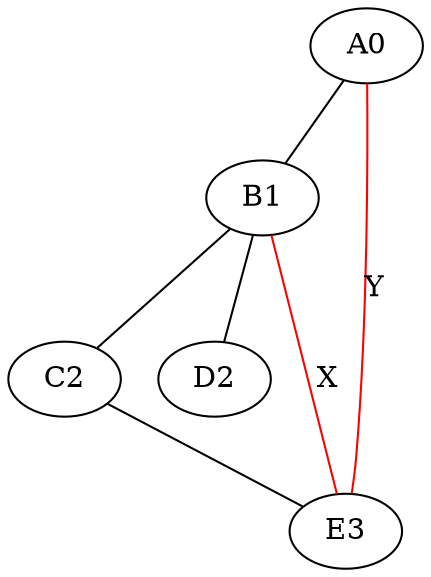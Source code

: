 digraph G {
edge [dir=none]
A0->B1
B1->C2
B1->D2
C2->E3
E3->B1 [color=red, label ="X"]
E3->A0 [color=red, label="Y"]
}